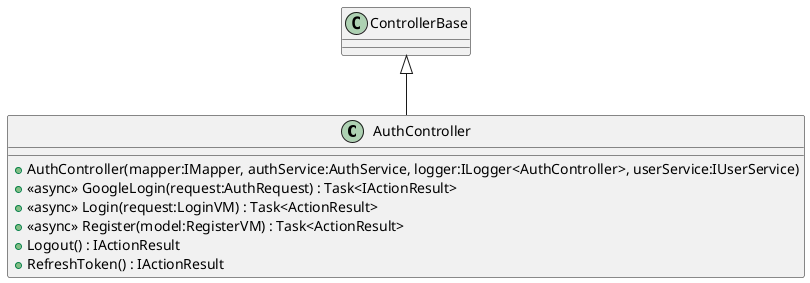 @startuml
class AuthController {
    + AuthController(mapper:IMapper, authService:AuthService, logger:ILogger<AuthController>, userService:IUserService)
    + <<async>> GoogleLogin(request:AuthRequest) : Task<IActionResult>
    + <<async>> Login(request:LoginVM) : Task<ActionResult>
    + <<async>> Register(model:RegisterVM) : Task<ActionResult>
    + Logout() : IActionResult
    + RefreshToken() : IActionResult
}
ControllerBase <|-- AuthController
@enduml

